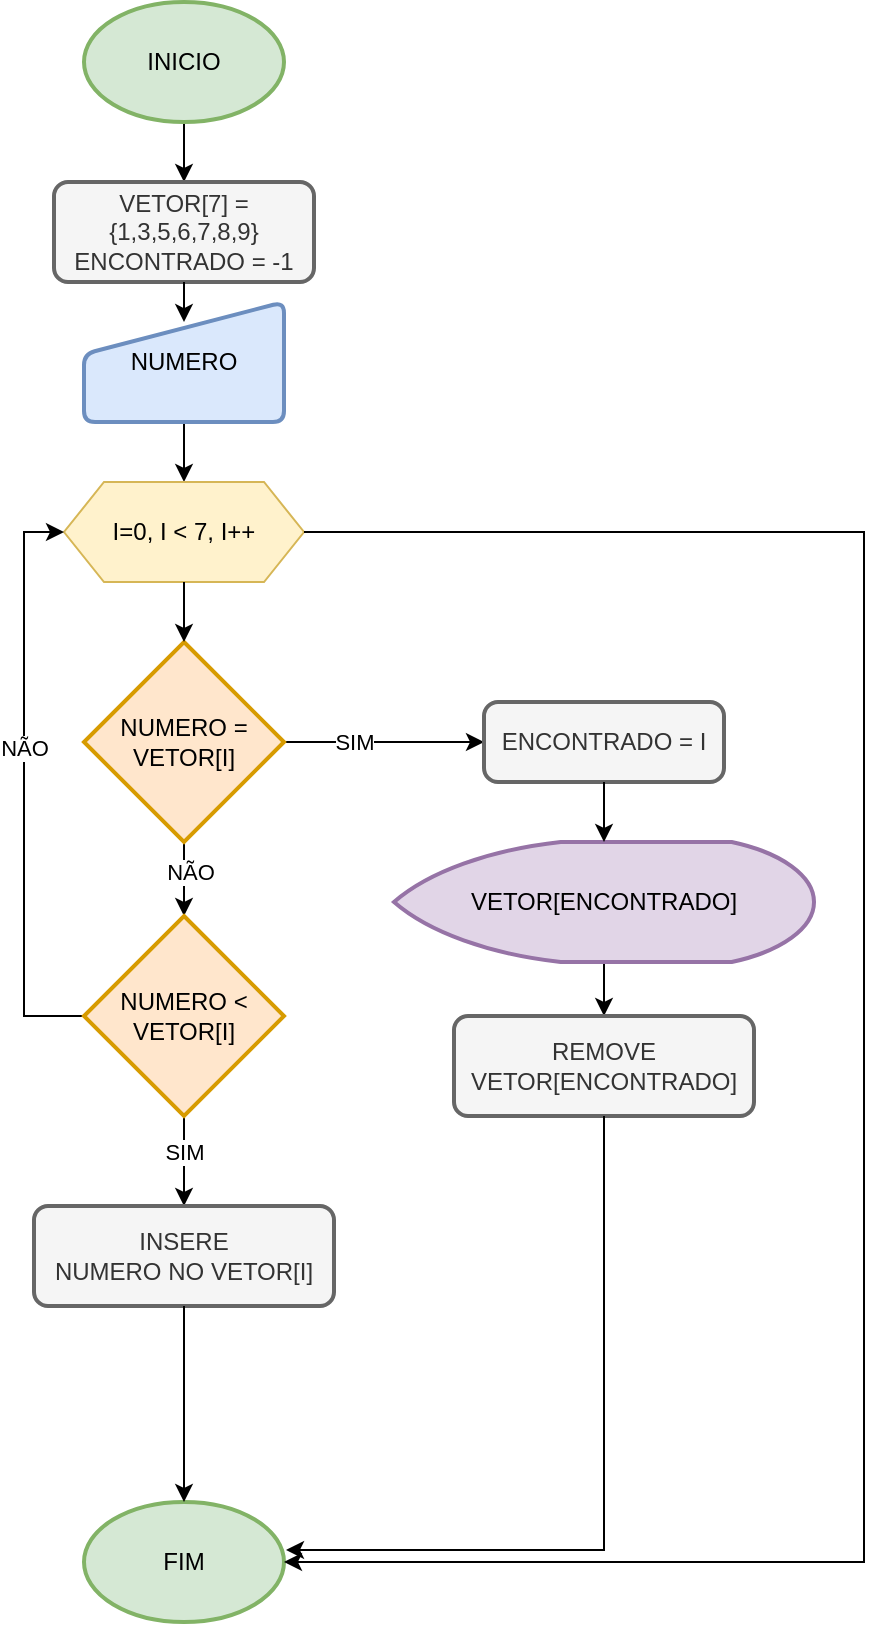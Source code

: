 <mxfile version="26.2.3">
  <diagram id="C5RBs43oDa-KdzZeNtuy" name="Page-1">
    <mxGraphModel dx="1428" dy="777" grid="1" gridSize="10" guides="1" tooltips="1" connect="1" arrows="1" fold="1" page="1" pageScale="1" pageWidth="827" pageHeight="1169" math="0" shadow="0">
      <root>
        <mxCell id="WIyWlLk6GJQsqaUBKTNV-0" />
        <mxCell id="WIyWlLk6GJQsqaUBKTNV-1" parent="WIyWlLk6GJQsqaUBKTNV-0" />
        <mxCell id="8NvKq-HSkLQvEjYKSUZO-0" value="FIM" style="strokeWidth=2;html=1;shape=mxgraph.flowchart.start_1;whiteSpace=wrap;fillColor=#d5e8d4;strokeColor=#82b366;" parent="WIyWlLk6GJQsqaUBKTNV-1" vertex="1">
          <mxGeometry x="350" y="780" width="100" height="60" as="geometry" />
        </mxCell>
        <mxCell id="8NvKq-HSkLQvEjYKSUZO-5" value="" style="edgeStyle=orthogonalEdgeStyle;rounded=0;orthogonalLoop=1;jettySize=auto;html=1;" parent="WIyWlLk6GJQsqaUBKTNV-1" source="8NvKq-HSkLQvEjYKSUZO-1" target="8NvKq-HSkLQvEjYKSUZO-4" edge="1">
          <mxGeometry relative="1" as="geometry" />
        </mxCell>
        <mxCell id="8NvKq-HSkLQvEjYKSUZO-1" value="INICIO" style="strokeWidth=2;html=1;shape=mxgraph.flowchart.start_1;whiteSpace=wrap;fillColor=#d5e8d4;strokeColor=#82b366;" parent="WIyWlLk6GJQsqaUBKTNV-1" vertex="1">
          <mxGeometry x="350" y="30" width="100" height="60" as="geometry" />
        </mxCell>
        <mxCell id="8NvKq-HSkLQvEjYKSUZO-44" style="edgeStyle=orthogonalEdgeStyle;rounded=0;orthogonalLoop=1;jettySize=auto;html=1;exitX=0.5;exitY=1;exitDx=0;exitDy=0;" parent="WIyWlLk6GJQsqaUBKTNV-1" source="8NvKq-HSkLQvEjYKSUZO-3" target="8NvKq-HSkLQvEjYKSUZO-8" edge="1">
          <mxGeometry relative="1" as="geometry" />
        </mxCell>
        <mxCell id="8NvKq-HSkLQvEjYKSUZO-3" value="NUMERO" style="html=1;strokeWidth=2;shape=manualInput;whiteSpace=wrap;rounded=1;size=26;arcSize=11;fillColor=#dae8fc;strokeColor=#6c8ebf;gradientColor=none;" parent="WIyWlLk6GJQsqaUBKTNV-1" vertex="1">
          <mxGeometry x="350" y="180" width="100" height="60" as="geometry" />
        </mxCell>
        <mxCell id="8NvKq-HSkLQvEjYKSUZO-4" value="VETOR[7] = {1,3,5,6,7,8,9}&lt;div&gt;ENCONTRADO = -1&lt;/div&gt;" style="rounded=1;whiteSpace=wrap;html=1;absoluteArcSize=1;arcSize=14;strokeWidth=2;fillColor=#f5f5f5;fontColor=#333333;strokeColor=#666666;" parent="WIyWlLk6GJQsqaUBKTNV-1" vertex="1">
          <mxGeometry x="335" y="120" width="130" height="50" as="geometry" />
        </mxCell>
        <mxCell id="8NvKq-HSkLQvEjYKSUZO-6" style="edgeStyle=orthogonalEdgeStyle;rounded=0;orthogonalLoop=1;jettySize=auto;html=1;exitX=0.5;exitY=1;exitDx=0;exitDy=0;entryX=0.5;entryY=0.167;entryDx=0;entryDy=0;entryPerimeter=0;" parent="WIyWlLk6GJQsqaUBKTNV-1" source="8NvKq-HSkLQvEjYKSUZO-4" target="8NvKq-HSkLQvEjYKSUZO-3" edge="1">
          <mxGeometry relative="1" as="geometry" />
        </mxCell>
        <mxCell id="7N0ad9P6K_Sv8-gWuvhk-1" value="" style="edgeStyle=orthogonalEdgeStyle;rounded=0;orthogonalLoop=1;jettySize=auto;html=1;" edge="1" parent="WIyWlLk6GJQsqaUBKTNV-1" source="8NvKq-HSkLQvEjYKSUZO-7" target="8NvKq-HSkLQvEjYKSUZO-46">
          <mxGeometry relative="1" as="geometry" />
        </mxCell>
        <mxCell id="7N0ad9P6K_Sv8-gWuvhk-2" value="NÃO" style="edgeLabel;html=1;align=center;verticalAlign=middle;resizable=0;points=[];" vertex="1" connectable="0" parent="7N0ad9P6K_Sv8-gWuvhk-1">
          <mxGeometry x="-0.302" y="3" relative="1" as="geometry">
            <mxPoint as="offset" />
          </mxGeometry>
        </mxCell>
        <mxCell id="7N0ad9P6K_Sv8-gWuvhk-5" style="edgeStyle=orthogonalEdgeStyle;rounded=0;orthogonalLoop=1;jettySize=auto;html=1;exitX=1;exitY=0.5;exitDx=0;exitDy=0;exitPerimeter=0;entryX=0;entryY=0.5;entryDx=0;entryDy=0;" edge="1" parent="WIyWlLk6GJQsqaUBKTNV-1" source="8NvKq-HSkLQvEjYKSUZO-7" target="8NvKq-HSkLQvEjYKSUZO-28">
          <mxGeometry relative="1" as="geometry" />
        </mxCell>
        <mxCell id="7N0ad9P6K_Sv8-gWuvhk-6" value="SIM" style="edgeLabel;html=1;align=center;verticalAlign=middle;resizable=0;points=[];" vertex="1" connectable="0" parent="7N0ad9P6K_Sv8-gWuvhk-5">
          <mxGeometry x="-0.3" relative="1" as="geometry">
            <mxPoint as="offset" />
          </mxGeometry>
        </mxCell>
        <mxCell id="8NvKq-HSkLQvEjYKSUZO-7" value="NUMERO = VETOR[I]" style="strokeWidth=2;html=1;shape=mxgraph.flowchart.decision;whiteSpace=wrap;fillColor=#ffe6cc;strokeColor=#d79b00;" parent="WIyWlLk6GJQsqaUBKTNV-1" vertex="1">
          <mxGeometry x="350" y="350" width="100" height="100" as="geometry" />
        </mxCell>
        <mxCell id="8NvKq-HSkLQvEjYKSUZO-8" value="I=0, I &amp;lt; 7, I++" style="shape=hexagon;perimeter=hexagonPerimeter2;whiteSpace=wrap;html=1;fixedSize=1;fillColor=#fff2cc;strokeColor=#d6b656;" parent="WIyWlLk6GJQsqaUBKTNV-1" vertex="1">
          <mxGeometry x="340" y="270" width="120" height="50" as="geometry" />
        </mxCell>
        <mxCell id="8NvKq-HSkLQvEjYKSUZO-9" style="edgeStyle=orthogonalEdgeStyle;rounded=0;orthogonalLoop=1;jettySize=auto;html=1;exitX=0.5;exitY=1;exitDx=0;exitDy=0;entryX=0.5;entryY=0;entryDx=0;entryDy=0;entryPerimeter=0;" parent="WIyWlLk6GJQsqaUBKTNV-1" source="8NvKq-HSkLQvEjYKSUZO-8" target="8NvKq-HSkLQvEjYKSUZO-7" edge="1">
          <mxGeometry relative="1" as="geometry" />
        </mxCell>
        <mxCell id="8NvKq-HSkLQvEjYKSUZO-41" style="edgeStyle=orthogonalEdgeStyle;rounded=0;orthogonalLoop=1;jettySize=auto;html=1;exitX=0.5;exitY=1;exitDx=0;exitDy=0;exitPerimeter=0;entryX=0.5;entryY=0;entryDx=0;entryDy=0;" parent="WIyWlLk6GJQsqaUBKTNV-1" source="8NvKq-HSkLQvEjYKSUZO-22" target="8NvKq-HSkLQvEjYKSUZO-40" edge="1">
          <mxGeometry relative="1" as="geometry" />
        </mxCell>
        <mxCell id="8NvKq-HSkLQvEjYKSUZO-22" value="VETOR[ENCONTRADO]" style="strokeWidth=2;html=1;shape=mxgraph.flowchart.display;whiteSpace=wrap;fillColor=#e1d5e7;strokeColor=#9673a6;" parent="WIyWlLk6GJQsqaUBKTNV-1" vertex="1">
          <mxGeometry x="505" y="450" width="210" height="60" as="geometry" />
        </mxCell>
        <mxCell id="8NvKq-HSkLQvEjYKSUZO-28" value="ENCONTRADO = I" style="rounded=1;whiteSpace=wrap;html=1;absoluteArcSize=1;arcSize=14;strokeWidth=2;fillColor=#f5f5f5;fontColor=#333333;strokeColor=#666666;" parent="WIyWlLk6GJQsqaUBKTNV-1" vertex="1">
          <mxGeometry x="550" y="380" width="120" height="40" as="geometry" />
        </mxCell>
        <mxCell id="8NvKq-HSkLQvEjYKSUZO-40" value="REMOVE VETOR[ENCONTRADO]" style="rounded=1;whiteSpace=wrap;html=1;absoluteArcSize=1;arcSize=14;strokeWidth=2;fillColor=#f5f5f5;fontColor=#333333;strokeColor=#666666;" parent="WIyWlLk6GJQsqaUBKTNV-1" vertex="1">
          <mxGeometry x="535" y="537" width="150" height="50" as="geometry" />
        </mxCell>
        <mxCell id="8NvKq-HSkLQvEjYKSUZO-50" style="edgeStyle=orthogonalEdgeStyle;rounded=0;orthogonalLoop=1;jettySize=auto;html=1;exitX=0.5;exitY=1;exitDx=0;exitDy=0;exitPerimeter=0;" parent="WIyWlLk6GJQsqaUBKTNV-1" source="8NvKq-HSkLQvEjYKSUZO-46" target="8NvKq-HSkLQvEjYKSUZO-49" edge="1">
          <mxGeometry relative="1" as="geometry" />
        </mxCell>
        <mxCell id="8NvKq-HSkLQvEjYKSUZO-51" value="SIM" style="edgeLabel;html=1;align=center;verticalAlign=middle;resizable=0;points=[];" parent="8NvKq-HSkLQvEjYKSUZO-50" vertex="1" connectable="0">
          <mxGeometry x="-0.2" relative="1" as="geometry">
            <mxPoint as="offset" />
          </mxGeometry>
        </mxCell>
        <mxCell id="7N0ad9P6K_Sv8-gWuvhk-3" style="edgeStyle=orthogonalEdgeStyle;rounded=0;orthogonalLoop=1;jettySize=auto;html=1;exitX=0;exitY=0.5;exitDx=0;exitDy=0;exitPerimeter=0;entryX=0;entryY=0.5;entryDx=0;entryDy=0;" edge="1" parent="WIyWlLk6GJQsqaUBKTNV-1" source="8NvKq-HSkLQvEjYKSUZO-46" target="8NvKq-HSkLQvEjYKSUZO-8">
          <mxGeometry relative="1" as="geometry" />
        </mxCell>
        <mxCell id="7N0ad9P6K_Sv8-gWuvhk-4" value="NÃO" style="edgeLabel;html=1;align=center;verticalAlign=middle;resizable=0;points=[];" vertex="1" connectable="0" parent="7N0ad9P6K_Sv8-gWuvhk-3">
          <mxGeometry x="0.123" relative="1" as="geometry">
            <mxPoint as="offset" />
          </mxGeometry>
        </mxCell>
        <mxCell id="8NvKq-HSkLQvEjYKSUZO-46" value="NUMERO &amp;lt; VETOR[I]" style="strokeWidth=2;html=1;shape=mxgraph.flowchart.decision;whiteSpace=wrap;fillColor=#ffe6cc;strokeColor=#d79b00;" parent="WIyWlLk6GJQsqaUBKTNV-1" vertex="1">
          <mxGeometry x="350" y="487" width="100" height="100" as="geometry" />
        </mxCell>
        <mxCell id="8NvKq-HSkLQvEjYKSUZO-49" value="INSERE&lt;div&gt;NUMERO NO VETOR[I]&lt;/div&gt;" style="rounded=1;whiteSpace=wrap;html=1;absoluteArcSize=1;arcSize=14;strokeWidth=2;fillColor=#f5f5f5;fontColor=#333333;strokeColor=#666666;" parent="WIyWlLk6GJQsqaUBKTNV-1" vertex="1">
          <mxGeometry x="325" y="632" width="150" height="50" as="geometry" />
        </mxCell>
        <mxCell id="7N0ad9P6K_Sv8-gWuvhk-7" style="edgeStyle=orthogonalEdgeStyle;rounded=0;orthogonalLoop=1;jettySize=auto;html=1;exitX=0.5;exitY=1;exitDx=0;exitDy=0;entryX=0.5;entryY=0;entryDx=0;entryDy=0;entryPerimeter=0;" edge="1" parent="WIyWlLk6GJQsqaUBKTNV-1" source="8NvKq-HSkLQvEjYKSUZO-28" target="8NvKq-HSkLQvEjYKSUZO-22">
          <mxGeometry relative="1" as="geometry" />
        </mxCell>
        <mxCell id="7N0ad9P6K_Sv8-gWuvhk-8" style="edgeStyle=orthogonalEdgeStyle;rounded=0;orthogonalLoop=1;jettySize=auto;html=1;exitX=1;exitY=0.5;exitDx=0;exitDy=0;entryX=1;entryY=0.5;entryDx=0;entryDy=0;entryPerimeter=0;" edge="1" parent="WIyWlLk6GJQsqaUBKTNV-1" source="8NvKq-HSkLQvEjYKSUZO-8" target="8NvKq-HSkLQvEjYKSUZO-0">
          <mxGeometry relative="1" as="geometry">
            <Array as="points">
              <mxPoint x="740" y="295" />
              <mxPoint x="740" y="810" />
            </Array>
          </mxGeometry>
        </mxCell>
        <mxCell id="7N0ad9P6K_Sv8-gWuvhk-9" style="edgeStyle=orthogonalEdgeStyle;rounded=0;orthogonalLoop=1;jettySize=auto;html=1;exitX=0.5;exitY=1;exitDx=0;exitDy=0;entryX=1.01;entryY=0.4;entryDx=0;entryDy=0;entryPerimeter=0;" edge="1" parent="WIyWlLk6GJQsqaUBKTNV-1" source="8NvKq-HSkLQvEjYKSUZO-40" target="8NvKq-HSkLQvEjYKSUZO-0">
          <mxGeometry relative="1" as="geometry" />
        </mxCell>
        <mxCell id="7N0ad9P6K_Sv8-gWuvhk-10" style="edgeStyle=orthogonalEdgeStyle;rounded=0;orthogonalLoop=1;jettySize=auto;html=1;exitX=0.5;exitY=1;exitDx=0;exitDy=0;entryX=0.5;entryY=0;entryDx=0;entryDy=0;entryPerimeter=0;" edge="1" parent="WIyWlLk6GJQsqaUBKTNV-1" source="8NvKq-HSkLQvEjYKSUZO-49" target="8NvKq-HSkLQvEjYKSUZO-0">
          <mxGeometry relative="1" as="geometry" />
        </mxCell>
      </root>
    </mxGraphModel>
  </diagram>
</mxfile>
